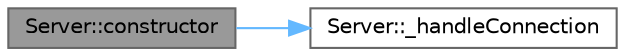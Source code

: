 digraph "Server::constructor"
{
 // INTERACTIVE_SVG=YES
 // LATEX_PDF_SIZE
  bgcolor="transparent";
  edge [fontname=Helvetica,fontsize=10,labelfontname=Helvetica,labelfontsize=10];
  node [fontname=Helvetica,fontsize=10,shape=box,height=0.2,width=0.4];
  rankdir="LR";
  Node1 [id="Node000001",label="Server::constructor",height=0.2,width=0.4,color="gray40", fillcolor="grey60", style="filled", fontcolor="black",tooltip=" "];
  Node1 -> Node2 [id="edge1_Node000001_Node000002",color="steelblue1",style="solid",tooltip=" "];
  Node2 [id="Node000002",label="Server::_handleConnection",height=0.2,width=0.4,color="grey40", fillcolor="white", style="filled",URL="$dc/d00/a00820_a4de22c0cee9e8b1cb1a269edddae5a0e.html#a4de22c0cee9e8b1cb1a269edddae5a0e",tooltip=" "];
}
